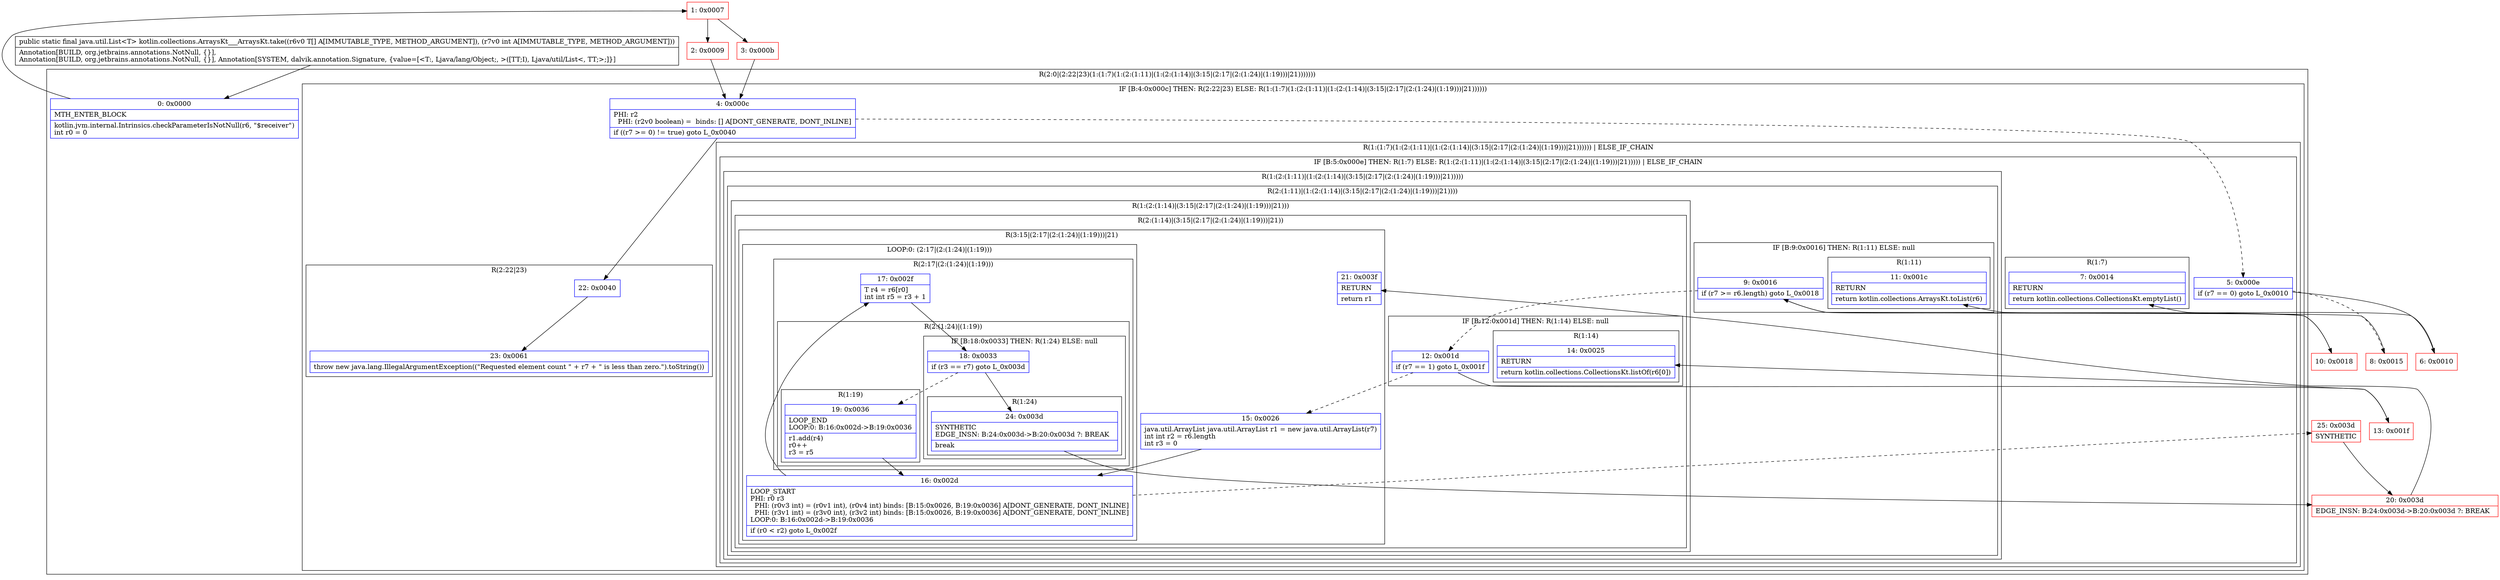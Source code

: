 digraph "CFG forkotlin.collections.ArraysKt___ArraysKt.take([Ljava\/lang\/Object;I)Ljava\/util\/List;" {
subgraph cluster_Region_2082842335 {
label = "R(2:0|(2:22|23)(1:(1:7)(1:(2:(1:11)|(1:(2:(1:14)|(3:15|(2:17|(2:(1:24)|(1:19)))|21)))))))";
node [shape=record,color=blue];
Node_0 [shape=record,label="{0\:\ 0x0000|MTH_ENTER_BLOCK\l|kotlin.jvm.internal.Intrinsics.checkParameterIsNotNull(r6, \"$receiver\")\lint r0 = 0\l}"];
subgraph cluster_IfRegion_364578973 {
label = "IF [B:4:0x000c] THEN: R(2:22|23) ELSE: R(1:(1:7)(1:(2:(1:11)|(1:(2:(1:14)|(3:15|(2:17|(2:(1:24)|(1:19)))|21))))))";
node [shape=record,color=blue];
Node_4 [shape=record,label="{4\:\ 0x000c|PHI: r2 \l  PHI: (r2v0 boolean) =  binds: [] A[DONT_GENERATE, DONT_INLINE]\l|if ((r7 \>= 0) != true) goto L_0x0040\l}"];
subgraph cluster_Region_1105360984 {
label = "R(2:22|23)";
node [shape=record,color=blue];
Node_22 [shape=record,label="{22\:\ 0x0040}"];
Node_23 [shape=record,label="{23\:\ 0x0061|throw new java.lang.IllegalArgumentException((\"Requested element count \" + r7 + \" is less than zero.\").toString())\l}"];
}
subgraph cluster_Region_1095494171 {
label = "R(1:(1:7)(1:(2:(1:11)|(1:(2:(1:14)|(3:15|(2:17|(2:(1:24)|(1:19)))|21)))))) | ELSE_IF_CHAIN\l";
node [shape=record,color=blue];
subgraph cluster_IfRegion_1978511106 {
label = "IF [B:5:0x000e] THEN: R(1:7) ELSE: R(1:(2:(1:11)|(1:(2:(1:14)|(3:15|(2:17|(2:(1:24)|(1:19)))|21))))) | ELSE_IF_CHAIN\l";
node [shape=record,color=blue];
Node_5 [shape=record,label="{5\:\ 0x000e|if (r7 == 0) goto L_0x0010\l}"];
subgraph cluster_Region_954183362 {
label = "R(1:7)";
node [shape=record,color=blue];
Node_7 [shape=record,label="{7\:\ 0x0014|RETURN\l|return kotlin.collections.CollectionsKt.emptyList()\l}"];
}
subgraph cluster_Region_1781346617 {
label = "R(1:(2:(1:11)|(1:(2:(1:14)|(3:15|(2:17|(2:(1:24)|(1:19)))|21)))))";
node [shape=record,color=blue];
subgraph cluster_Region_1957168469 {
label = "R(2:(1:11)|(1:(2:(1:14)|(3:15|(2:17|(2:(1:24)|(1:19)))|21))))";
node [shape=record,color=blue];
subgraph cluster_IfRegion_1822761341 {
label = "IF [B:9:0x0016] THEN: R(1:11) ELSE: null";
node [shape=record,color=blue];
Node_9 [shape=record,label="{9\:\ 0x0016|if (r7 \>= r6.length) goto L_0x0018\l}"];
subgraph cluster_Region_701049749 {
label = "R(1:11)";
node [shape=record,color=blue];
Node_11 [shape=record,label="{11\:\ 0x001c|RETURN\l|return kotlin.collections.ArraysKt.toList(r6)\l}"];
}
}
subgraph cluster_Region_720270188 {
label = "R(1:(2:(1:14)|(3:15|(2:17|(2:(1:24)|(1:19)))|21)))";
node [shape=record,color=blue];
subgraph cluster_Region_509102537 {
label = "R(2:(1:14)|(3:15|(2:17|(2:(1:24)|(1:19)))|21))";
node [shape=record,color=blue];
subgraph cluster_IfRegion_1530084790 {
label = "IF [B:12:0x001d] THEN: R(1:14) ELSE: null";
node [shape=record,color=blue];
Node_12 [shape=record,label="{12\:\ 0x001d|if (r7 == 1) goto L_0x001f\l}"];
subgraph cluster_Region_1002840262 {
label = "R(1:14)";
node [shape=record,color=blue];
Node_14 [shape=record,label="{14\:\ 0x0025|RETURN\l|return kotlin.collections.CollectionsKt.listOf(r6[0])\l}"];
}
}
subgraph cluster_Region_1583670643 {
label = "R(3:15|(2:17|(2:(1:24)|(1:19)))|21)";
node [shape=record,color=blue];
Node_15 [shape=record,label="{15\:\ 0x0026|java.util.ArrayList java.util.ArrayList r1 = new java.util.ArrayList(r7)\lint int r2 = r6.length\lint r3 = 0\l}"];
subgraph cluster_LoopRegion_1978738177 {
label = "LOOP:0: (2:17|(2:(1:24)|(1:19)))";
node [shape=record,color=blue];
Node_16 [shape=record,label="{16\:\ 0x002d|LOOP_START\lPHI: r0 r3 \l  PHI: (r0v3 int) = (r0v1 int), (r0v4 int) binds: [B:15:0x0026, B:19:0x0036] A[DONT_GENERATE, DONT_INLINE]\l  PHI: (r3v1 int) = (r3v0 int), (r3v2 int) binds: [B:15:0x0026, B:19:0x0036] A[DONT_GENERATE, DONT_INLINE]\lLOOP:0: B:16:0x002d\-\>B:19:0x0036\l|if (r0 \< r2) goto L_0x002f\l}"];
subgraph cluster_Region_262584582 {
label = "R(2:17|(2:(1:24)|(1:19)))";
node [shape=record,color=blue];
Node_17 [shape=record,label="{17\:\ 0x002f|T r4 = r6[r0]\lint int r5 = r3 + 1\l}"];
subgraph cluster_Region_1651130817 {
label = "R(2:(1:24)|(1:19))";
node [shape=record,color=blue];
subgraph cluster_IfRegion_629829222 {
label = "IF [B:18:0x0033] THEN: R(1:24) ELSE: null";
node [shape=record,color=blue];
Node_18 [shape=record,label="{18\:\ 0x0033|if (r3 == r7) goto L_0x003d\l}"];
subgraph cluster_Region_1042303556 {
label = "R(1:24)";
node [shape=record,color=blue];
Node_24 [shape=record,label="{24\:\ 0x003d|SYNTHETIC\lEDGE_INSN: B:24:0x003d\-\>B:20:0x003d ?: BREAK  \l|break\l}"];
}
}
subgraph cluster_Region_540767692 {
label = "R(1:19)";
node [shape=record,color=blue];
Node_19 [shape=record,label="{19\:\ 0x0036|LOOP_END\lLOOP:0: B:16:0x002d\-\>B:19:0x0036\l|r1.add(r4)\lr0++\lr3 = r5\l}"];
}
}
}
}
Node_21 [shape=record,label="{21\:\ 0x003f|RETURN\l|return r1\l}"];
}
}
}
}
}
}
}
}
}
Node_1 [shape=record,color=red,label="{1\:\ 0x0007}"];
Node_2 [shape=record,color=red,label="{2\:\ 0x0009}"];
Node_3 [shape=record,color=red,label="{3\:\ 0x000b}"];
Node_6 [shape=record,color=red,label="{6\:\ 0x0010}"];
Node_8 [shape=record,color=red,label="{8\:\ 0x0015}"];
Node_10 [shape=record,color=red,label="{10\:\ 0x0018}"];
Node_13 [shape=record,color=red,label="{13\:\ 0x001f}"];
Node_20 [shape=record,color=red,label="{20\:\ 0x003d|EDGE_INSN: B:24:0x003d\-\>B:20:0x003d ?: BREAK  \l}"];
Node_25 [shape=record,color=red,label="{25\:\ 0x003d|SYNTHETIC\l}"];
MethodNode[shape=record,label="{public static final java.util.List\<T\> kotlin.collections.ArraysKt___ArraysKt.take((r6v0 T[] A[IMMUTABLE_TYPE, METHOD_ARGUMENT]), (r7v0 int A[IMMUTABLE_TYPE, METHOD_ARGUMENT]))  | Annotation[BUILD, org.jetbrains.annotations.NotNull, \{\}], \lAnnotation[BUILD, org.jetbrains.annotations.NotNull, \{\}], Annotation[SYSTEM, dalvik.annotation.Signature, \{value=[\<T:, Ljava\/lang\/Object;, \>([TT;I), Ljava\/util\/List\<, TT;\>;]\}]\l}"];
MethodNode -> Node_0;
Node_0 -> Node_1;
Node_4 -> Node_5[style=dashed];
Node_4 -> Node_22;
Node_22 -> Node_23;
Node_5 -> Node_6;
Node_5 -> Node_8[style=dashed];
Node_9 -> Node_10;
Node_9 -> Node_12[style=dashed];
Node_12 -> Node_13;
Node_12 -> Node_15[style=dashed];
Node_15 -> Node_16;
Node_16 -> Node_17;
Node_16 -> Node_25[style=dashed];
Node_17 -> Node_18;
Node_18 -> Node_19[style=dashed];
Node_18 -> Node_24;
Node_24 -> Node_20;
Node_19 -> Node_16;
Node_1 -> Node_2;
Node_1 -> Node_3;
Node_2 -> Node_4;
Node_3 -> Node_4;
Node_6 -> Node_7;
Node_8 -> Node_9;
Node_10 -> Node_11;
Node_13 -> Node_14;
Node_20 -> Node_21;
Node_25 -> Node_20;
}

